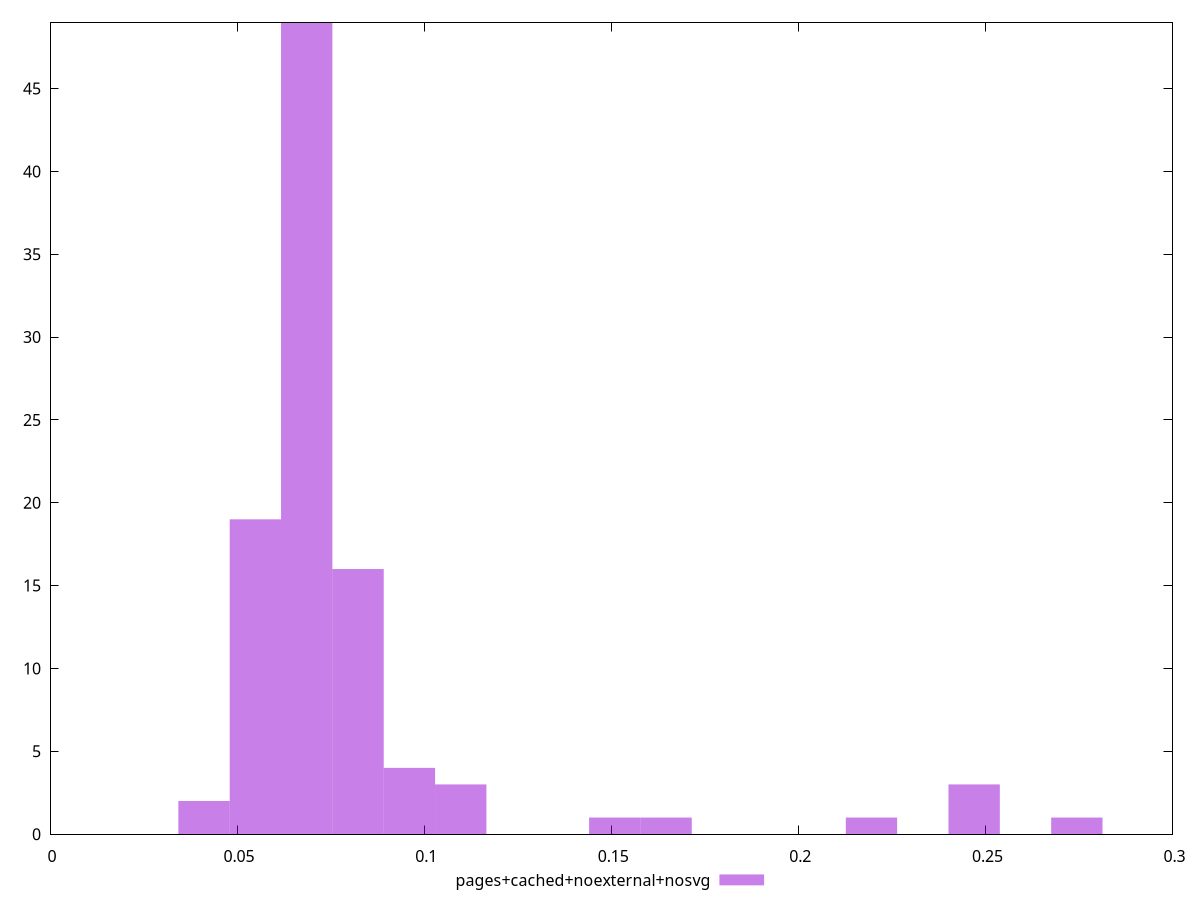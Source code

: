 $_pagesCachedNoexternalNosvg <<EOF
0.06860875085777474 49
0.08233050102932969 16
0.054887000686219795 19
0.24699150308798906 3
0.10977400137243959 3
0.15093925188710444 1
0.09605225120088465 4
0.041165250514664846 2
0.21954800274487918 1
0.16466100205865938 1
0.27443500343109895 1
EOF
set key outside below
set terminal pngcairo
set output "report_00004_2020-11-02T20-21-41.718Z/network-rtt/pages+cached+noexternal+nosvg//raw_hist.png"
set yrange [0:49]
set boxwidth 0.013721750171554949
set style fill transparent solid 0.5 noborder
plot $_pagesCachedNoexternalNosvg title "pages+cached+noexternal+nosvg" with boxes ,